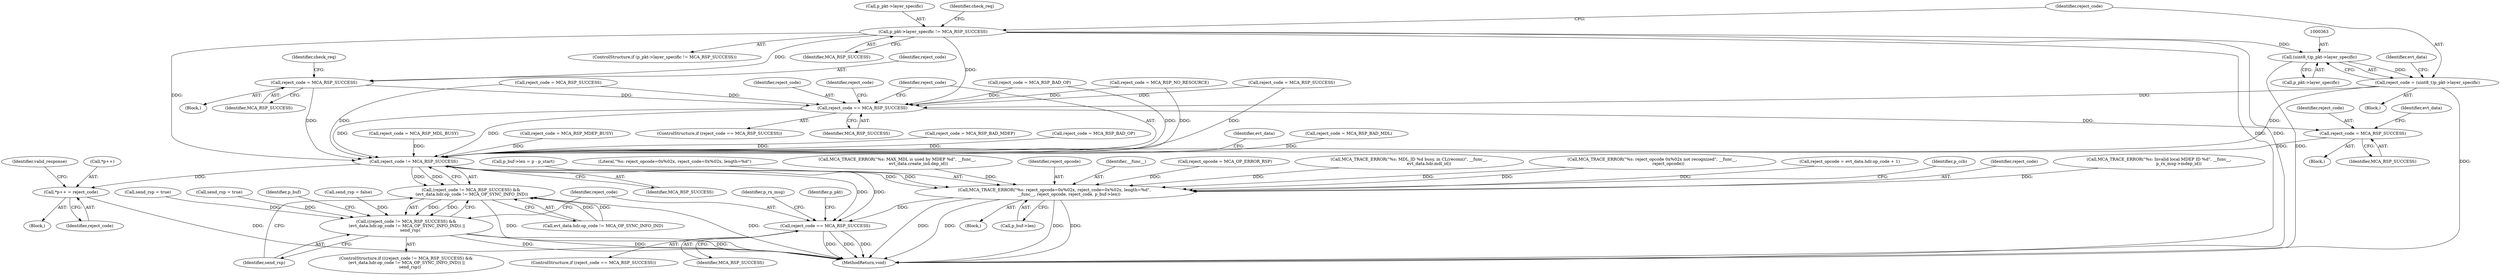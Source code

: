 digraph "0_Android_5216e6120160b28d76e9ee4dff9995e772647511@pointer" {
"1000354" [label="(Call,p_pkt->layer_specific != MCA_RSP_SUCCESS)"];
"1000362" [label="(Call,(uint8_t)p_pkt->layer_specific)"];
"1000360" [label="(Call,reject_code = (uint8_t)p_pkt->layer_specific)"];
"1000414" [label="(Call,reject_code == MCA_RSP_SUCCESS)"];
"1000445" [label="(Call,reject_code = MCA_RSP_SUCCESS)"];
"1000588" [label="(Call,reject_code != MCA_RSP_SUCCESS)"];
"1000587" [label="(Call,(reject_code != MCA_RSP_SUCCESS) &&\n (evt_data.hdr.op_code != MCA_OP_SYNC_INFO_IND))"];
"1000586" [label="(Call,((reject_code != MCA_RSP_SUCCESS) &&\n (evt_data.hdr.op_code != MCA_OP_SYNC_INFO_IND)) ||\n      send_rsp)"];
"1000631" [label="(Call,*p++ = reject_code)"];
"1000693" [label="(Call,MCA_TRACE_ERROR(\"%s: reject_opcode=0x%02x, reject_code=0x%02x, length=%d\",\n                      __func__, reject_opcode, reject_code, p_buf->len))"];
"1000711" [label="(Call,reject_code == MCA_RSP_SUCCESS)"];
"1000407" [label="(Call,reject_code = MCA_RSP_SUCCESS)"];
"1000353" [label="(ControlStructure,if (p_pkt->layer_specific != MCA_RSP_SUCCESS))"];
"1000403" [label="(Block,)"];
"1000675" [label="(Call,MCA_TRACE_ERROR(\"%s: reject_opcode 0x%02x not recognized\", __func__,\n                        reject_opcode))"];
"1000694" [label="(Literal,\"%s: reject_opcode=0x%02x, reject_code=0x%02x, length=%d\")"];
"1000685" [label="(Block,)"];
"1000586" [label="(Call,((reject_code != MCA_RSP_SUCCESS) &&\n (evt_data.hdr.op_code != MCA_OP_SYNC_INFO_IND)) ||\n      send_rsp)"];
"1000534" [label="(Call,MCA_TRACE_ERROR(\"%s: MAX_MDL is used by MDEP %d\", __func__,\n                                evt_data.create_ind.dep_id))"];
"1000359" [label="(Block,)"];
"1000594" [label="(Identifier,evt_data)"];
"1000698" [label="(Call,p_buf->len)"];
"1000711" [label="(Call,reject_code == MCA_RSP_SUCCESS)"];
"1000243" [label="(Call,send_rsp = true)"];
"1000693" [label="(Call,MCA_TRACE_ERROR(\"%s: reject_opcode=0x%02x, reject_code=0x%02x, length=%d\",\n                      __func__, reject_opcode, reject_code, p_buf->len))"];
"1000760" [label="(MethodReturn,void)"];
"1000585" [label="(ControlStructure,if (((reject_code != MCA_RSP_SUCCESS) &&\n (evt_data.hdr.op_code != MCA_OP_SYNC_INFO_IND)) ||\n      send_rsp))"];
"1000631" [label="(Call,*p++ = reject_code)"];
"1000581" [label="(Call,send_rsp = true)"];
"1000713" [label="(Identifier,MCA_RSP_SUCCESS)"];
"1000447" [label="(Identifier,MCA_RSP_SUCCESS)"];
"1000598" [label="(Identifier,send_rsp)"];
"1000599" [label="(Block,)"];
"1000696" [label="(Identifier,reject_opcode)"];
"1000591" [label="(Call,evt_data.hdr.op_code != MCA_OP_SYNC_INFO_IND)"];
"1000408" [label="(Identifier,reject_code)"];
"1000695" [label="(Identifier,__func__)"];
"1000419" [label="(Identifier,reject_code)"];
"1000392" [label="(Call,reject_opcode = MCA_OP_ERROR_RSP)"];
"1000451" [label="(Identifier,evt_data)"];
"1000418" [label="(Call,reject_code = MCA_RSP_BAD_MDL)"];
"1000132" [label="(Call,reject_code = MCA_RSP_NO_RESOURCE)"];
"1000358" [label="(Identifier,MCA_RSP_SUCCESS)"];
"1000556" [label="(Call,MCA_TRACE_ERROR(\"%s: MDL_ID %d busy, in CL(reconn)\", __func__,\n                              evt_data.hdr.mdl_id))"];
"1000759" [label="(Identifier,p_pkt)"];
"1000364" [label="(Call,p_pkt->layer_specific)"];
"1000712" [label="(Identifier,reject_code)"];
"1000312" [label="(Call,reject_code = MCA_RSP_SUCCESS)"];
"1000589" [label="(Identifier,reject_code)"];
"1000413" [label="(ControlStructure,if (reject_code == MCA_RSP_SUCCESS))"];
"1000411" [label="(Identifier,check_req)"];
"1000602" [label="(Identifier,p_buf)"];
"1000710" [label="(ControlStructure,if (reject_code == MCA_RSP_SUCCESS))"];
"1000240" [label="(Call,reject_code = MCA_RSP_SUCCESS)"];
"1000414" [label="(Call,reject_code == MCA_RSP_SUCCESS)"];
"1000588" [label="(Call,reject_code != MCA_RSP_SUCCESS)"];
"1000446" [label="(Identifier,reject_code)"];
"1000564" [label="(Call,reject_code = MCA_RSP_MDL_BUSY)"];
"1000174" [label="(Call,reject_opcode = evt_data.hdr.op_code + 1)"];
"1000542" [label="(Call,reject_code = MCA_RSP_MDEP_BUSY)"];
"1000638" [label="(Identifier,valid_response)"];
"1000499" [label="(Call,reject_code = MCA_RSP_BAD_MDEP)"];
"1000569" [label="(Call,reject_code = MCA_RSP_BAD_OP)"];
"1000407" [label="(Call,reject_code = MCA_RSP_SUCCESS)"];
"1000354" [label="(Call,p_pkt->layer_specific != MCA_RSP_SUCCESS)"];
"1000587" [label="(Call,(reject_code != MCA_RSP_SUCCESS) &&\n (evt_data.hdr.op_code != MCA_OP_SYNC_INFO_IND))"];
"1000355" [label="(Call,p_pkt->layer_specific)"];
"1000373" [label="(Identifier,evt_data)"];
"1000136" [label="(Call,send_rsp = false)"];
"1000632" [label="(Call,*p++)"];
"1000703" [label="(Identifier,p_ccb)"];
"1000415" [label="(Identifier,reject_code)"];
"1000444" [label="(Block,)"];
"1000416" [label="(Identifier,MCA_RSP_SUCCESS)"];
"1000717" [label="(Identifier,p_rx_msg)"];
"1000697" [label="(Identifier,reject_code)"];
"1000493" [label="(Call,MCA_TRACE_ERROR(\"%s: Invalid local MDEP ID %d\", __func__,\n                              p_rx_msg->mdep_id))"];
"1000405" [label="(Identifier,check_req)"];
"1000361" [label="(Identifier,reject_code)"];
"1000278" [label="(Call,reject_code = MCA_RSP_BAD_OP)"];
"1000360" [label="(Call,reject_code = (uint8_t)p_pkt->layer_specific)"];
"1000590" [label="(Identifier,MCA_RSP_SUCCESS)"];
"1000409" [label="(Identifier,MCA_RSP_SUCCESS)"];
"1000635" [label="(Identifier,reject_code)"];
"1000686" [label="(Call,p_buf->len = p - p_start)"];
"1000445" [label="(Call,reject_code = MCA_RSP_SUCCESS)"];
"1000362" [label="(Call,(uint8_t)p_pkt->layer_specific)"];
"1000354" -> "1000353"  [label="AST: "];
"1000354" -> "1000358"  [label="CFG: "];
"1000355" -> "1000354"  [label="AST: "];
"1000358" -> "1000354"  [label="AST: "];
"1000361" -> "1000354"  [label="CFG: "];
"1000405" -> "1000354"  [label="CFG: "];
"1000354" -> "1000760"  [label="DDG: "];
"1000354" -> "1000760"  [label="DDG: "];
"1000354" -> "1000362"  [label="DDG: "];
"1000354" -> "1000407"  [label="DDG: "];
"1000354" -> "1000414"  [label="DDG: "];
"1000354" -> "1000588"  [label="DDG: "];
"1000362" -> "1000360"  [label="AST: "];
"1000362" -> "1000364"  [label="CFG: "];
"1000363" -> "1000362"  [label="AST: "];
"1000364" -> "1000362"  [label="AST: "];
"1000360" -> "1000362"  [label="CFG: "];
"1000362" -> "1000760"  [label="DDG: "];
"1000362" -> "1000360"  [label="DDG: "];
"1000360" -> "1000359"  [label="AST: "];
"1000361" -> "1000360"  [label="AST: "];
"1000373" -> "1000360"  [label="CFG: "];
"1000360" -> "1000760"  [label="DDG: "];
"1000360" -> "1000414"  [label="DDG: "];
"1000360" -> "1000588"  [label="DDG: "];
"1000414" -> "1000413"  [label="AST: "];
"1000414" -> "1000416"  [label="CFG: "];
"1000415" -> "1000414"  [label="AST: "];
"1000416" -> "1000414"  [label="AST: "];
"1000419" -> "1000414"  [label="CFG: "];
"1000589" -> "1000414"  [label="CFG: "];
"1000312" -> "1000414"  [label="DDG: "];
"1000407" -> "1000414"  [label="DDG: "];
"1000132" -> "1000414"  [label="DDG: "];
"1000240" -> "1000414"  [label="DDG: "];
"1000278" -> "1000414"  [label="DDG: "];
"1000414" -> "1000445"  [label="DDG: "];
"1000414" -> "1000588"  [label="DDG: "];
"1000414" -> "1000588"  [label="DDG: "];
"1000445" -> "1000444"  [label="AST: "];
"1000445" -> "1000447"  [label="CFG: "];
"1000446" -> "1000445"  [label="AST: "];
"1000447" -> "1000445"  [label="AST: "];
"1000451" -> "1000445"  [label="CFG: "];
"1000445" -> "1000588"  [label="DDG: "];
"1000588" -> "1000587"  [label="AST: "];
"1000588" -> "1000590"  [label="CFG: "];
"1000589" -> "1000588"  [label="AST: "];
"1000590" -> "1000588"  [label="AST: "];
"1000594" -> "1000588"  [label="CFG: "];
"1000587" -> "1000588"  [label="CFG: "];
"1000588" -> "1000587"  [label="DDG: "];
"1000588" -> "1000587"  [label="DDG: "];
"1000312" -> "1000588"  [label="DDG: "];
"1000407" -> "1000588"  [label="DDG: "];
"1000499" -> "1000588"  [label="DDG: "];
"1000132" -> "1000588"  [label="DDG: "];
"1000418" -> "1000588"  [label="DDG: "];
"1000240" -> "1000588"  [label="DDG: "];
"1000278" -> "1000588"  [label="DDG: "];
"1000564" -> "1000588"  [label="DDG: "];
"1000542" -> "1000588"  [label="DDG: "];
"1000569" -> "1000588"  [label="DDG: "];
"1000588" -> "1000631"  [label="DDG: "];
"1000588" -> "1000693"  [label="DDG: "];
"1000588" -> "1000711"  [label="DDG: "];
"1000588" -> "1000711"  [label="DDG: "];
"1000587" -> "1000586"  [label="AST: "];
"1000587" -> "1000591"  [label="CFG: "];
"1000591" -> "1000587"  [label="AST: "];
"1000598" -> "1000587"  [label="CFG: "];
"1000586" -> "1000587"  [label="CFG: "];
"1000587" -> "1000760"  [label="DDG: "];
"1000587" -> "1000760"  [label="DDG: "];
"1000587" -> "1000586"  [label="DDG: "];
"1000587" -> "1000586"  [label="DDG: "];
"1000591" -> "1000587"  [label="DDG: "];
"1000591" -> "1000587"  [label="DDG: "];
"1000586" -> "1000585"  [label="AST: "];
"1000586" -> "1000598"  [label="CFG: "];
"1000598" -> "1000586"  [label="AST: "];
"1000602" -> "1000586"  [label="CFG: "];
"1000712" -> "1000586"  [label="CFG: "];
"1000586" -> "1000760"  [label="DDG: "];
"1000586" -> "1000760"  [label="DDG: "];
"1000586" -> "1000760"  [label="DDG: "];
"1000581" -> "1000586"  [label="DDG: "];
"1000243" -> "1000586"  [label="DDG: "];
"1000136" -> "1000586"  [label="DDG: "];
"1000631" -> "1000599"  [label="AST: "];
"1000631" -> "1000635"  [label="CFG: "];
"1000632" -> "1000631"  [label="AST: "];
"1000635" -> "1000631"  [label="AST: "];
"1000638" -> "1000631"  [label="CFG: "];
"1000631" -> "1000760"  [label="DDG: "];
"1000693" -> "1000685"  [label="AST: "];
"1000693" -> "1000698"  [label="CFG: "];
"1000694" -> "1000693"  [label="AST: "];
"1000695" -> "1000693"  [label="AST: "];
"1000696" -> "1000693"  [label="AST: "];
"1000697" -> "1000693"  [label="AST: "];
"1000698" -> "1000693"  [label="AST: "];
"1000703" -> "1000693"  [label="CFG: "];
"1000693" -> "1000760"  [label="DDG: "];
"1000693" -> "1000760"  [label="DDG: "];
"1000693" -> "1000760"  [label="DDG: "];
"1000693" -> "1000760"  [label="DDG: "];
"1000675" -> "1000693"  [label="DDG: "];
"1000675" -> "1000693"  [label="DDG: "];
"1000534" -> "1000693"  [label="DDG: "];
"1000493" -> "1000693"  [label="DDG: "];
"1000556" -> "1000693"  [label="DDG: "];
"1000392" -> "1000693"  [label="DDG: "];
"1000174" -> "1000693"  [label="DDG: "];
"1000686" -> "1000693"  [label="DDG: "];
"1000693" -> "1000711"  [label="DDG: "];
"1000711" -> "1000710"  [label="AST: "];
"1000711" -> "1000713"  [label="CFG: "];
"1000712" -> "1000711"  [label="AST: "];
"1000713" -> "1000711"  [label="AST: "];
"1000717" -> "1000711"  [label="CFG: "];
"1000759" -> "1000711"  [label="CFG: "];
"1000711" -> "1000760"  [label="DDG: "];
"1000711" -> "1000760"  [label="DDG: "];
"1000711" -> "1000760"  [label="DDG: "];
"1000407" -> "1000403"  [label="AST: "];
"1000407" -> "1000409"  [label="CFG: "];
"1000408" -> "1000407"  [label="AST: "];
"1000409" -> "1000407"  [label="AST: "];
"1000411" -> "1000407"  [label="CFG: "];
}
